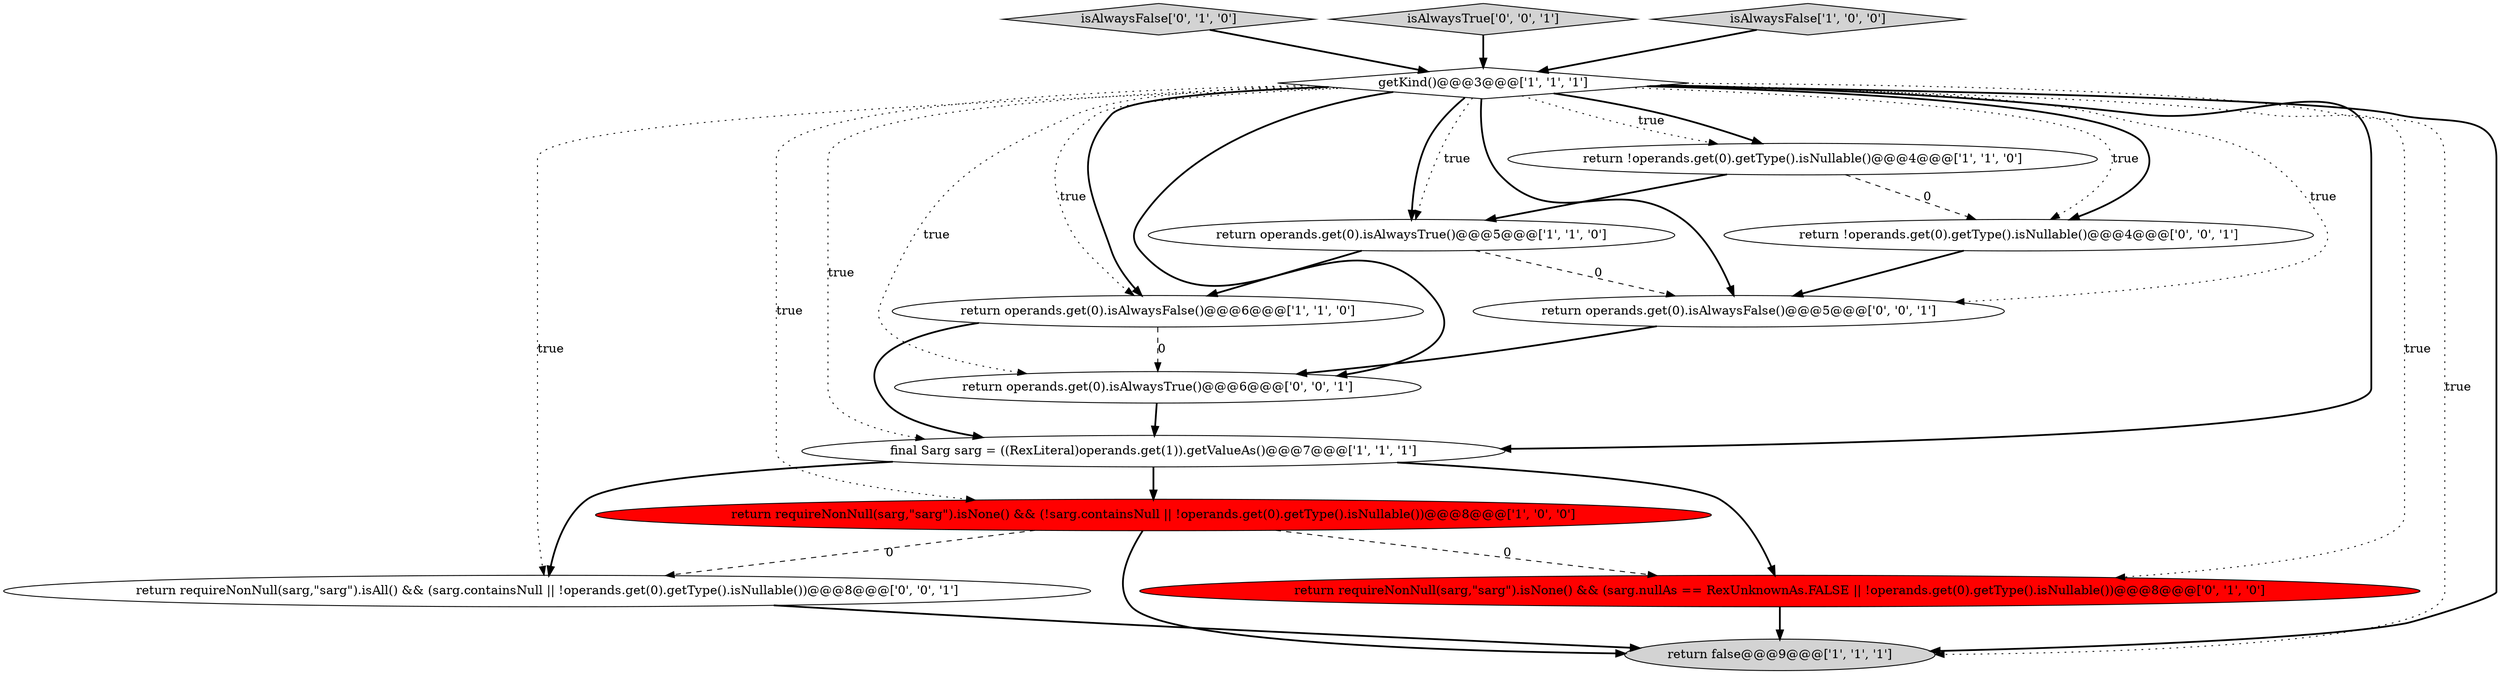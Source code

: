 digraph {
0 [style = filled, label = "return operands.get(0).isAlwaysTrue()@@@5@@@['1', '1', '0']", fillcolor = white, shape = ellipse image = "AAA0AAABBB1BBB"];
7 [style = filled, label = "return requireNonNull(sarg,\"sarg\").isNone() && (!sarg.containsNull || !operands.get(0).getType().isNullable())@@@8@@@['1', '0', '0']", fillcolor = red, shape = ellipse image = "AAA1AAABBB1BBB"];
9 [style = filled, label = "isAlwaysFalse['0', '1', '0']", fillcolor = lightgray, shape = diamond image = "AAA0AAABBB2BBB"];
3 [style = filled, label = "final Sarg sarg = ((RexLiteral)operands.get(1)).getValueAs()@@@7@@@['1', '1', '1']", fillcolor = white, shape = ellipse image = "AAA0AAABBB1BBB"];
4 [style = filled, label = "return !operands.get(0).getType().isNullable()@@@4@@@['1', '1', '0']", fillcolor = white, shape = ellipse image = "AAA0AAABBB1BBB"];
10 [style = filled, label = "isAlwaysTrue['0', '0', '1']", fillcolor = lightgray, shape = diamond image = "AAA0AAABBB3BBB"];
13 [style = filled, label = "return !operands.get(0).getType().isNullable()@@@4@@@['0', '0', '1']", fillcolor = white, shape = ellipse image = "AAA0AAABBB3BBB"];
2 [style = filled, label = "return operands.get(0).isAlwaysFalse()@@@6@@@['1', '1', '0']", fillcolor = white, shape = ellipse image = "AAA0AAABBB1BBB"];
14 [style = filled, label = "return requireNonNull(sarg,\"sarg\").isAll() && (sarg.containsNull || !operands.get(0).getType().isNullable())@@@8@@@['0', '0', '1']", fillcolor = white, shape = ellipse image = "AAA0AAABBB3BBB"];
8 [style = filled, label = "return requireNonNull(sarg,\"sarg\").isNone() && (sarg.nullAs == RexUnknownAs.FALSE || !operands.get(0).getType().isNullable())@@@8@@@['0', '1', '0']", fillcolor = red, shape = ellipse image = "AAA1AAABBB2BBB"];
1 [style = filled, label = "isAlwaysFalse['1', '0', '0']", fillcolor = lightgray, shape = diamond image = "AAA0AAABBB1BBB"];
6 [style = filled, label = "return false@@@9@@@['1', '1', '1']", fillcolor = lightgray, shape = ellipse image = "AAA0AAABBB1BBB"];
5 [style = filled, label = "getKind()@@@3@@@['1', '1', '1']", fillcolor = white, shape = diamond image = "AAA0AAABBB1BBB"];
11 [style = filled, label = "return operands.get(0).isAlwaysFalse()@@@5@@@['0', '0', '1']", fillcolor = white, shape = ellipse image = "AAA0AAABBB3BBB"];
12 [style = filled, label = "return operands.get(0).isAlwaysTrue()@@@6@@@['0', '0', '1']", fillcolor = white, shape = ellipse image = "AAA0AAABBB3BBB"];
1->5 [style = bold, label=""];
5->3 [style = bold, label=""];
5->14 [style = dotted, label="true"];
7->14 [style = dashed, label="0"];
2->3 [style = bold, label=""];
0->2 [style = bold, label=""];
3->14 [style = bold, label=""];
7->8 [style = dashed, label="0"];
5->6 [style = dotted, label="true"];
8->6 [style = bold, label=""];
11->12 [style = bold, label=""];
0->11 [style = dashed, label="0"];
5->0 [style = dotted, label="true"];
5->12 [style = dotted, label="true"];
5->3 [style = dotted, label="true"];
13->11 [style = bold, label=""];
5->4 [style = dotted, label="true"];
4->0 [style = bold, label=""];
2->12 [style = dashed, label="0"];
5->13 [style = dotted, label="true"];
5->2 [style = bold, label=""];
5->11 [style = dotted, label="true"];
10->5 [style = bold, label=""];
5->6 [style = bold, label=""];
5->0 [style = bold, label=""];
3->7 [style = bold, label=""];
5->12 [style = bold, label=""];
5->7 [style = dotted, label="true"];
3->8 [style = bold, label=""];
5->13 [style = bold, label=""];
5->4 [style = bold, label=""];
7->6 [style = bold, label=""];
9->5 [style = bold, label=""];
5->11 [style = bold, label=""];
12->3 [style = bold, label=""];
5->8 [style = dotted, label="true"];
4->13 [style = dashed, label="0"];
14->6 [style = bold, label=""];
5->2 [style = dotted, label="true"];
}
